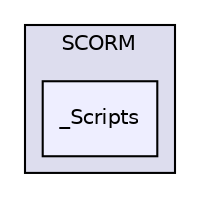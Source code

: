 digraph "/Users/rstals0/Unity Projects/SCORMTestApplication/Assets/SCORM/_Scripts" {
  compound=true
  node [ fontsize="10", fontname="Helvetica"];
  edge [ labelfontsize="10", labelfontname="Helvetica"];
  subgraph clusterdir_f1cba44bd40c2c05d6f6fb22a4626dae {
    graph [ bgcolor="#ddddee", pencolor="black", label="SCORM" fontname="Helvetica", fontsize="10", URL="dir_f1cba44bd40c2c05d6f6fb22a4626dae.html"]
  dir_22d723a0ea88d9604c3b087c47f1daf3 [shape=box, label="_Scripts", style="filled", fillcolor="#eeeeff", pencolor="black", URL="dir_22d723a0ea88d9604c3b087c47f1daf3.html"];
  }
}
